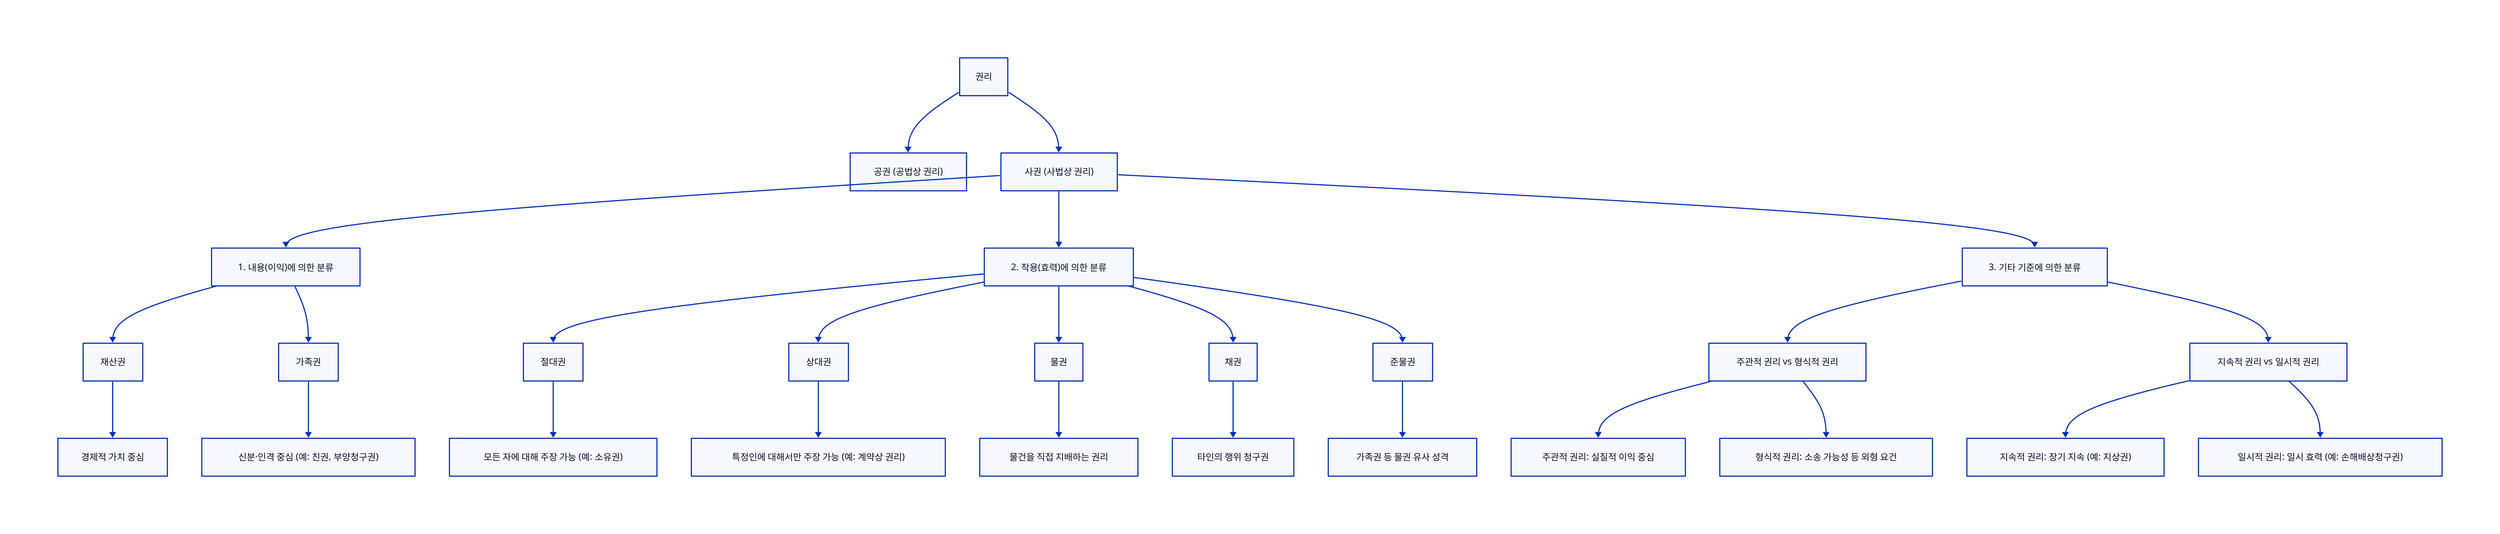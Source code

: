 # [24] 民法상의 權利(私權).d2

direction: down

"권리" -> "공권 (공법상 권리)"
"권리" -> "사권 (사법상 권리)"

"사권 (사법상 권리)" -> "1. 내용(이익)에 의한 분류"
"사권 (사법상 권리)" -> "2. 작용(효력)에 의한 분류"
"사권 (사법상 권리)" -> "3. 기타 기준에 의한 분류"

"1. 내용(이익)에 의한 분류" -> "재산권"
"1. 내용(이익)에 의한 분류" -> "가족권"

"재산권" -> "경제적 가치 중심"
"가족권" -> "신분·인격 중심 (예: 친권, 부양청구권)"

"2. 작용(효력)에 의한 분류" -> "절대권"
"2. 작용(효력)에 의한 분류" -> "상대권"
"2. 작용(효력)에 의한 분류" -> "물권"
"2. 작용(효력)에 의한 분류" -> "채권"
"2. 작용(효력)에 의한 분류" -> "준물권"

"절대권" -> "모든 자에 대해 주장 가능 (예: 소유권)"
"상대권" -> "특정인에 대해서만 주장 가능 (예: 계약상 권리)"
"물권" -> "물건을 직접 지배하는 권리"
"채권" -> "타인의 행위 청구권"
"준물권" -> "가족권 등 물권 유사 성격"

"3. 기타 기준에 의한 분류" -> "주관적 권리 vs 형식적 권리"
"3. 기타 기준에 의한 분류" -> "지속적 권리 vs 일시적 권리"

"주관적 권리 vs 형식적 권리" -> "주관적 권리: 실질적 이익 중심"
"주관적 권리 vs 형식적 권리" -> "형식적 권리: 소송 가능성 등 외형 요건"

"지속적 권리 vs 일시적 권리" -> "지속적 권리: 장기 지속 (예: 지상권)"
"지속적 권리 vs 일시적 권리" -> "일시적 권리: 일시 효력 (예: 손해배상청구권)"